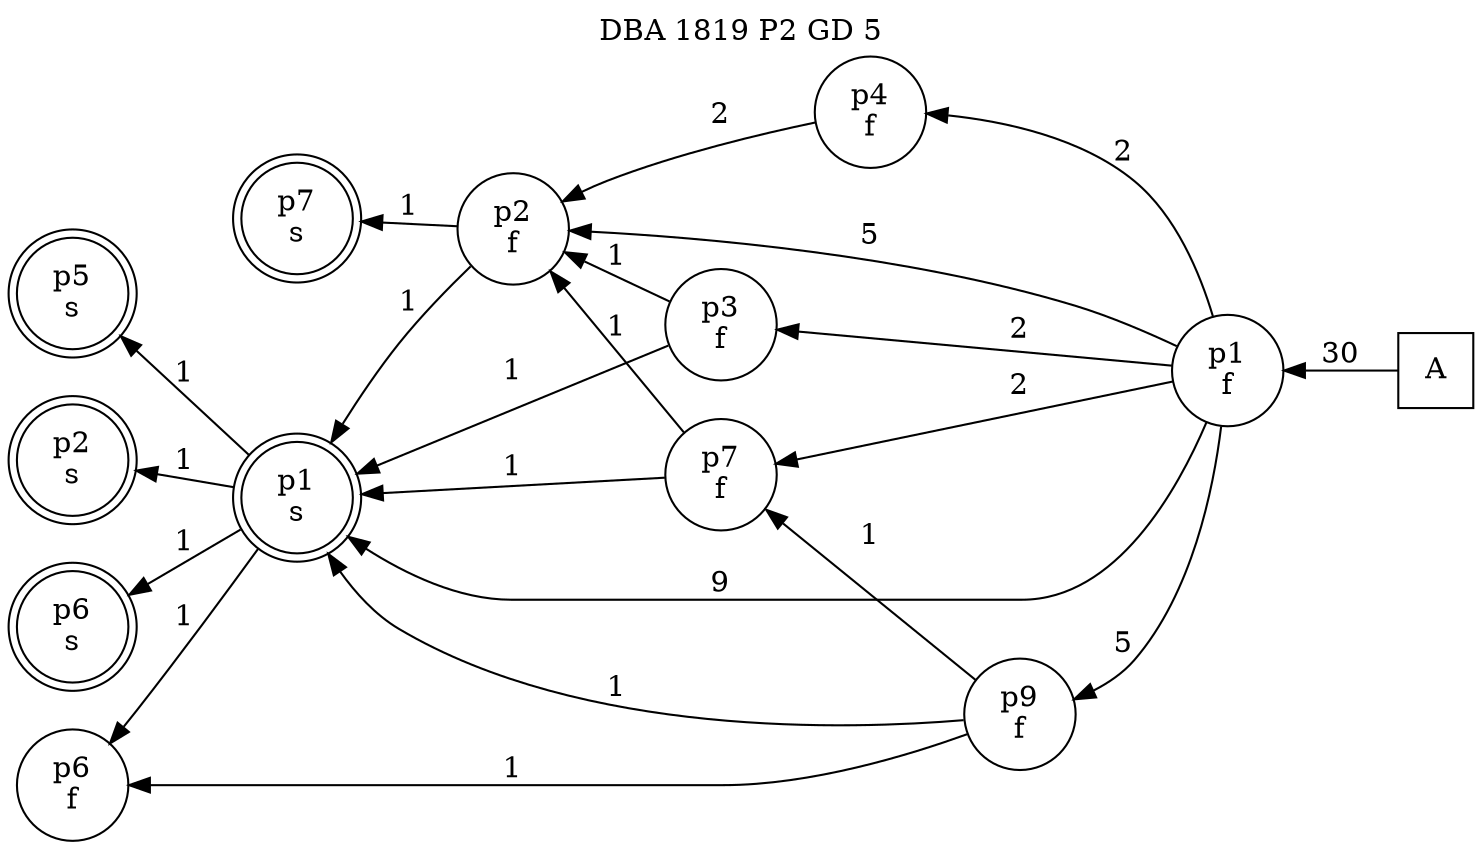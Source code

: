 digraph DBA_1819_P2_GD_5_GOOD {
labelloc="tl"
label= " DBA 1819 P2 GD 5 "
rankdir="RL";
graph [ size=" 10 , 10 !"]

"A" [shape="square" label="A"]
"p1_f" [shape="circle" label="p1
f"]
"p4_f" [shape="circle" label="p4
f"]
"p2_f" [shape="circle" label="p2
f"]
"p9_f" [shape="circle" label="p9
f"]
"p7_f" [shape="circle" label="p7
f"]
"p1_s" [shape="doublecircle" label="p1
s"]
"p2_s" [shape="doublecircle" label="p2
s"]
"p7_s" [shape="doublecircle" label="p7
s"]
"p6_f" [shape="circle" label="p6
f"]
"p3_f" [shape="circle" label="p3
f"]
"p6_s" [shape="doublecircle" label="p6
s"]
"p5_s" [shape="doublecircle" label="p5
s"]
"A" -> "p1_f" [ label=30]
"p1_f" -> "p4_f" [ label=2]
"p1_f" -> "p2_f" [ label=5]
"p1_f" -> "p9_f" [ label=5]
"p1_f" -> "p7_f" [ label=2]
"p1_f" -> "p1_s" [ label=9]
"p1_f" -> "p3_f" [ label=2]
"p4_f" -> "p2_f" [ label=2]
"p2_f" -> "p1_s" [ label=1]
"p2_f" -> "p7_s" [ label=1]
"p9_f" -> "p7_f" [ label=1]
"p9_f" -> "p1_s" [ label=1]
"p9_f" -> "p6_f" [ label=1]
"p7_f" -> "p2_f" [ label=1]
"p7_f" -> "p1_s" [ label=1]
"p1_s" -> "p2_s" [ label=1]
"p1_s" -> "p6_f" [ label=1]
"p1_s" -> "p6_s" [ label=1]
"p1_s" -> "p5_s" [ label=1]
"p3_f" -> "p2_f" [ label=1]
"p3_f" -> "p1_s" [ label=1]
}
